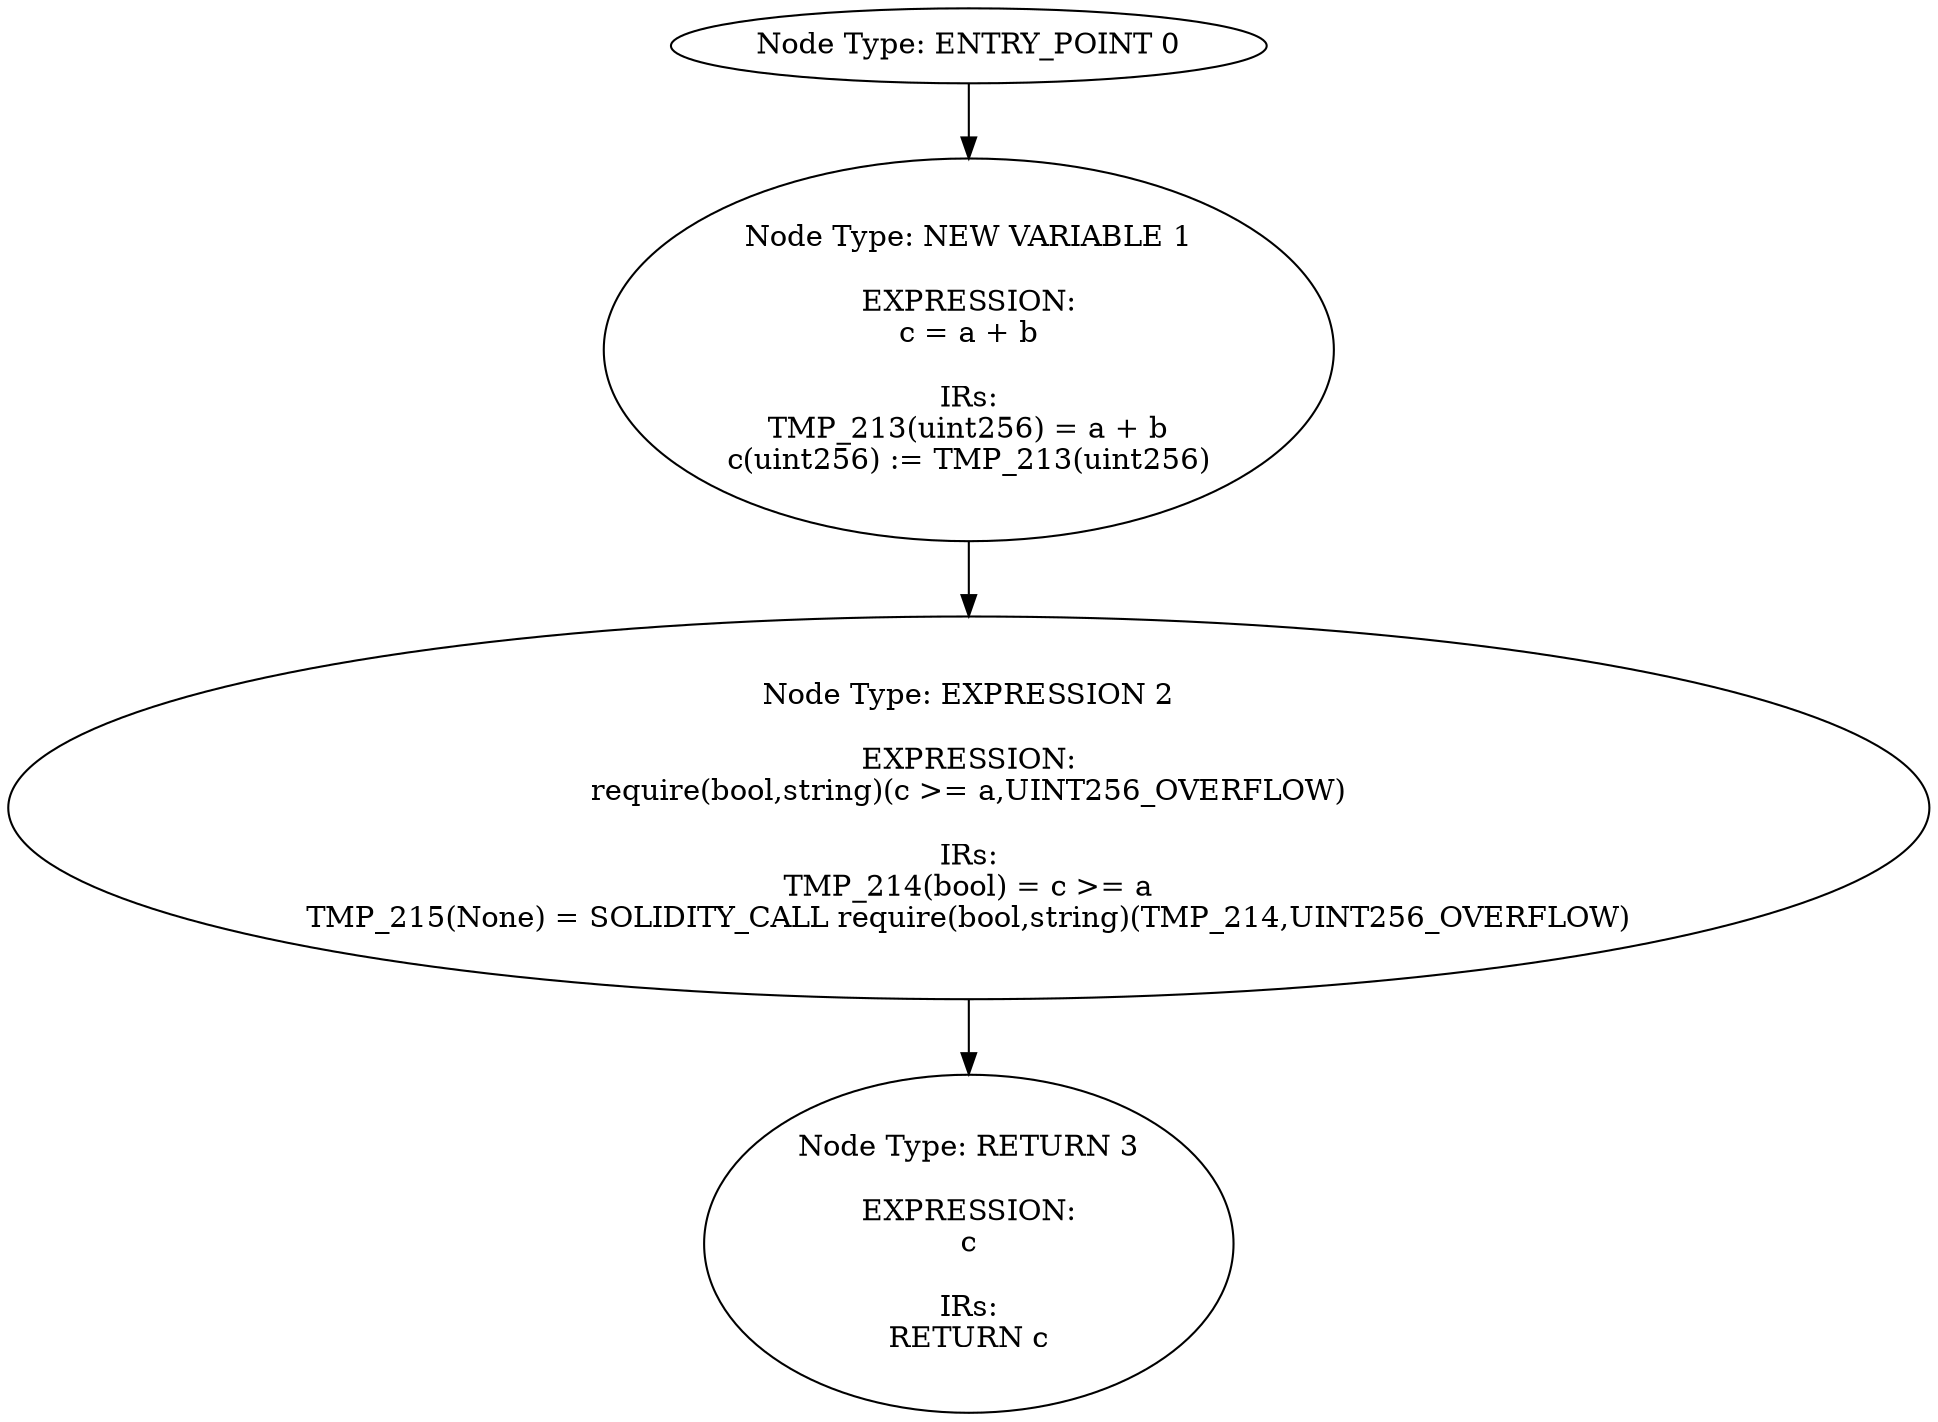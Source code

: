 digraph{
0[label="Node Type: ENTRY_POINT 0
"];
0->1;
1[label="Node Type: NEW VARIABLE 1

EXPRESSION:
c = a + b

IRs:
TMP_213(uint256) = a + b
c(uint256) := TMP_213(uint256)"];
1->2;
2[label="Node Type: EXPRESSION 2

EXPRESSION:
require(bool,string)(c >= a,UINT256_OVERFLOW)

IRs:
TMP_214(bool) = c >= a
TMP_215(None) = SOLIDITY_CALL require(bool,string)(TMP_214,UINT256_OVERFLOW)"];
2->3;
3[label="Node Type: RETURN 3

EXPRESSION:
c

IRs:
RETURN c"];
}
